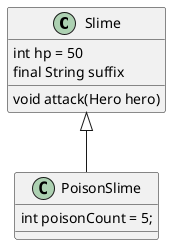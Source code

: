 @startuml
'https://plantuml.com/class-diagram

class Slime {
    int hp = 50
    final String suffix
    void attack(Hero hero)
}

class PoisonSlime extends Slime {
    int poisonCount = 5;
}

@enduml